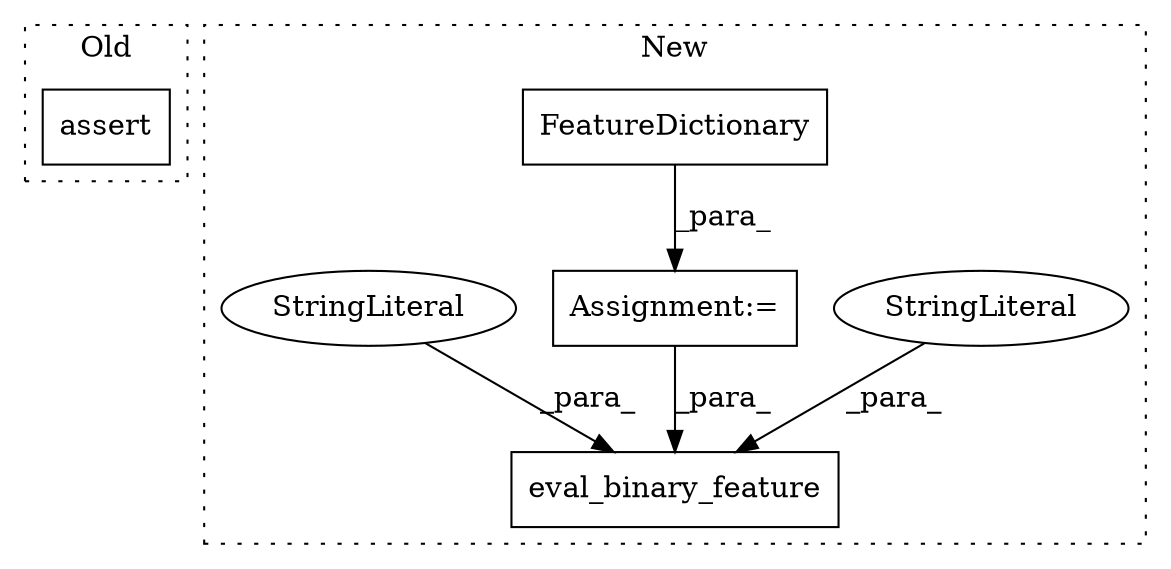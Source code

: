 digraph G {
subgraph cluster0 {
1 [label="assert" a="32" s="3654,3709" l="12,1" shape="box"];
label = "Old";
style="dotted";
}
subgraph cluster1 {
2 [label="eval_binary_feature" a="32" s="3938,3999" l="20,1" shape="box"];
3 [label="Assignment:=" a="7" s="3912" l="1" shape="box"];
4 [label="StringLiteral" a="45" s="3970" l="7" shape="ellipse"];
5 [label="FeatureDictionary" a="32" s="3913" l="19" shape="box"];
6 [label="StringLiteral" a="45" s="3996" l="3" shape="ellipse"];
label = "New";
style="dotted";
}
3 -> 2 [label="_para_"];
4 -> 2 [label="_para_"];
5 -> 3 [label="_para_"];
6 -> 2 [label="_para_"];
}